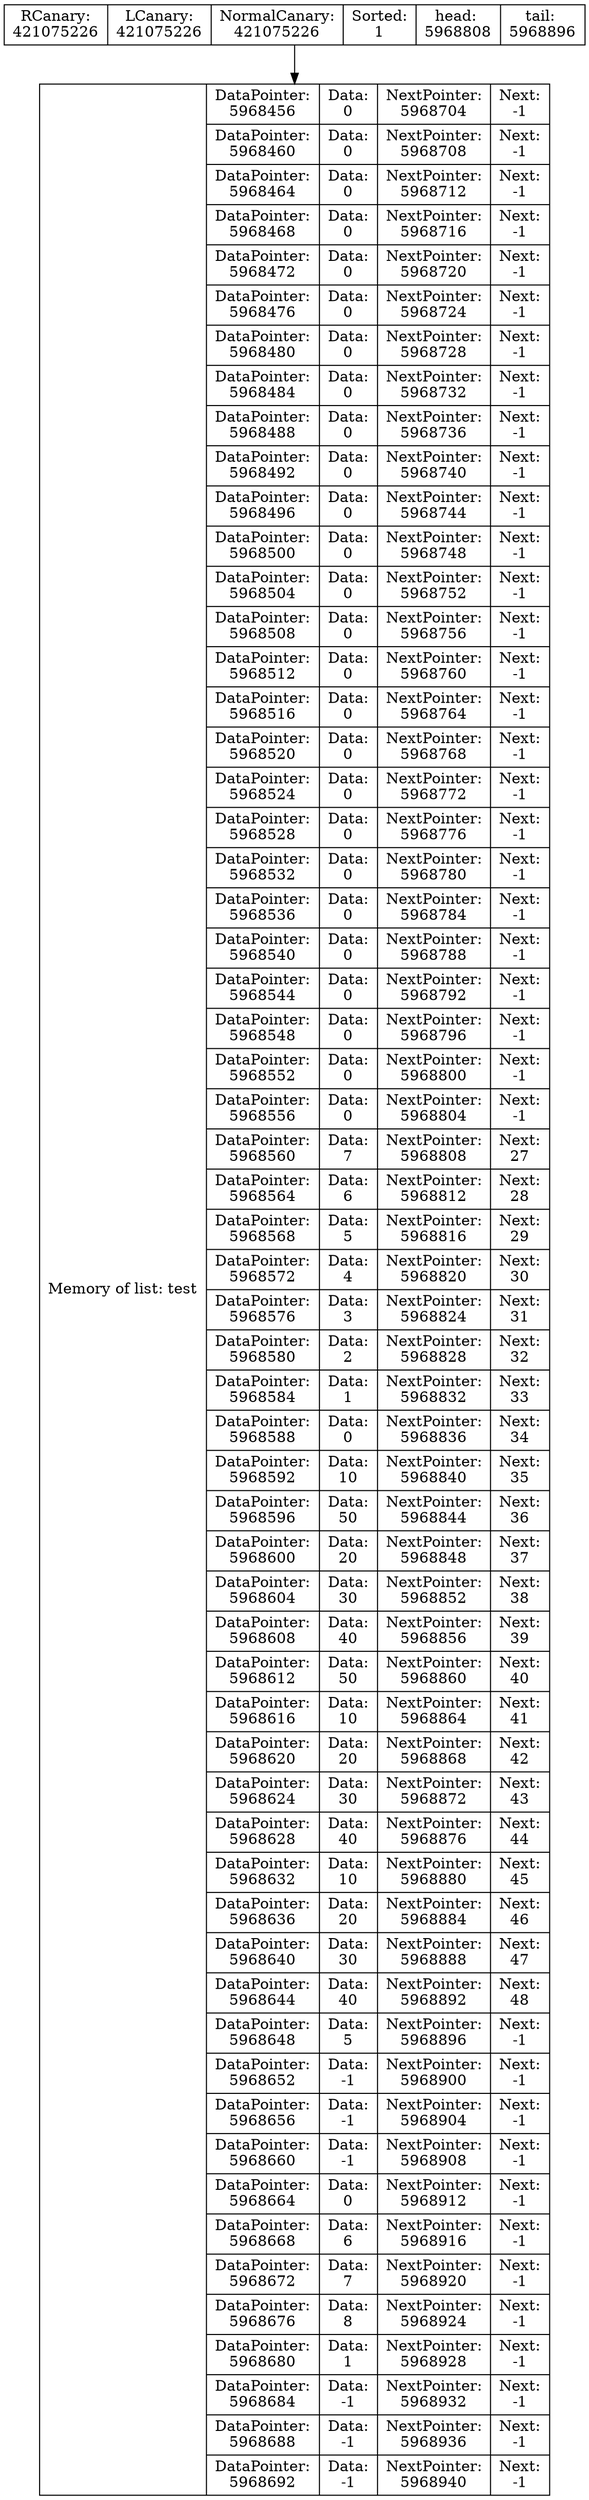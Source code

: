 digraph G{
data [shape=record,label="{Memory of list: test} | {{DataPointer:\n5968456 | Data:\n0 | NextPointer:\n5968704 | Next:\n-1}
| {DataPointer:\n5968460 | Data:\n0 | NextPointer:\n5968708 | Next:\n-1}
| {DataPointer:\n5968464 | Data:\n0 | NextPointer:\n5968712 | Next:\n-1}
| {DataPointer:\n5968468 | Data:\n0 | NextPointer:\n5968716 | Next:\n-1}
| {DataPointer:\n5968472 | Data:\n0 | NextPointer:\n5968720 | Next:\n-1}
| {DataPointer:\n5968476 | Data:\n0 | NextPointer:\n5968724 | Next:\n-1}
| {DataPointer:\n5968480 | Data:\n0 | NextPointer:\n5968728 | Next:\n-1}
| {DataPointer:\n5968484 | Data:\n0 | NextPointer:\n5968732 | Next:\n-1}
| {DataPointer:\n5968488 | Data:\n0 | NextPointer:\n5968736 | Next:\n-1}
| {DataPointer:\n5968492 | Data:\n0 | NextPointer:\n5968740 | Next:\n-1}
| {DataPointer:\n5968496 | Data:\n0 | NextPointer:\n5968744 | Next:\n-1}
| {DataPointer:\n5968500 | Data:\n0 | NextPointer:\n5968748 | Next:\n-1}
| {DataPointer:\n5968504 | Data:\n0 | NextPointer:\n5968752 | Next:\n-1}
| {DataPointer:\n5968508 | Data:\n0 | NextPointer:\n5968756 | Next:\n-1}
| {DataPointer:\n5968512 | Data:\n0 | NextPointer:\n5968760 | Next:\n-1}
| {DataPointer:\n5968516 | Data:\n0 | NextPointer:\n5968764 | Next:\n-1}
| {DataPointer:\n5968520 | Data:\n0 | NextPointer:\n5968768 | Next:\n-1}
| {DataPointer:\n5968524 | Data:\n0 | NextPointer:\n5968772 | Next:\n-1}
| {DataPointer:\n5968528 | Data:\n0 | NextPointer:\n5968776 | Next:\n-1}
| {DataPointer:\n5968532 | Data:\n0 | NextPointer:\n5968780 | Next:\n-1}
| {DataPointer:\n5968536 | Data:\n0 | NextPointer:\n5968784 | Next:\n-1}
| {DataPointer:\n5968540 | Data:\n0 | NextPointer:\n5968788 | Next:\n-1}
| {DataPointer:\n5968544 | Data:\n0 | NextPointer:\n5968792 | Next:\n-1}
| {DataPointer:\n5968548 | Data:\n0 | NextPointer:\n5968796 | Next:\n-1}
| {DataPointer:\n5968552 | Data:\n0 | NextPointer:\n5968800 | Next:\n-1}
| {DataPointer:\n5968556 | Data:\n0 | NextPointer:\n5968804 | Next:\n-1}
| {DataPointer:\n5968560 | Data:\n7 | NextPointer:\n5968808 | Next:\n27}
| {DataPointer:\n5968564 | Data:\n6 | NextPointer:\n5968812 | Next:\n28}
| {DataPointer:\n5968568 | Data:\n5 | NextPointer:\n5968816 | Next:\n29}
| {DataPointer:\n5968572 | Data:\n4 | NextPointer:\n5968820 | Next:\n30}
| {DataPointer:\n5968576 | Data:\n3 | NextPointer:\n5968824 | Next:\n31}
| {DataPointer:\n5968580 | Data:\n2 | NextPointer:\n5968828 | Next:\n32}
| {DataPointer:\n5968584 | Data:\n1 | NextPointer:\n5968832 | Next:\n33}
| {DataPointer:\n5968588 | Data:\n0 | NextPointer:\n5968836 | Next:\n34}
| {DataPointer:\n5968592 | Data:\n10 | NextPointer:\n5968840 | Next:\n35}
| {DataPointer:\n5968596 | Data:\n50 | NextPointer:\n5968844 | Next:\n36}
| {DataPointer:\n5968600 | Data:\n20 | NextPointer:\n5968848 | Next:\n37}
| {DataPointer:\n5968604 | Data:\n30 | NextPointer:\n5968852 | Next:\n38}
| {DataPointer:\n5968608 | Data:\n40 | NextPointer:\n5968856 | Next:\n39}
| {DataPointer:\n5968612 | Data:\n50 | NextPointer:\n5968860 | Next:\n40}
| {DataPointer:\n5968616 | Data:\n10 | NextPointer:\n5968864 | Next:\n41}
| {DataPointer:\n5968620 | Data:\n20 | NextPointer:\n5968868 | Next:\n42}
| {DataPointer:\n5968624 | Data:\n30 | NextPointer:\n5968872 | Next:\n43}
| {DataPointer:\n5968628 | Data:\n40 | NextPointer:\n5968876 | Next:\n44}
| {DataPointer:\n5968632 | Data:\n10 | NextPointer:\n5968880 | Next:\n45}
| {DataPointer:\n5968636 | Data:\n20 | NextPointer:\n5968884 | Next:\n46}
| {DataPointer:\n5968640 | Data:\n30 | NextPointer:\n5968888 | Next:\n47}
| {DataPointer:\n5968644 | Data:\n40 | NextPointer:\n5968892 | Next:\n48}
| {DataPointer:\n5968648 | Data:\n5 | NextPointer:\n5968896 | Next:\n-1}
| {DataPointer:\n5968652 | Data:\n-1 | NextPointer:\n5968900 | Next:\n-1}
| {DataPointer:\n5968656 | Data:\n-1 | NextPointer:\n5968904 | Next:\n-1}
| {DataPointer:\n5968660 | Data:\n-1 | NextPointer:\n5968908 | Next:\n-1}
| {DataPointer:\n5968664 | Data:\n0 | NextPointer:\n5968912 | Next:\n-1}
| {DataPointer:\n5968668 | Data:\n6 | NextPointer:\n5968916 | Next:\n-1}
| {DataPointer:\n5968672 | Data:\n7 | NextPointer:\n5968920 | Next:\n-1}
| {DataPointer:\n5968676 | Data:\n8 | NextPointer:\n5968924 | Next:\n-1}
| {DataPointer:\n5968680 | Data:\n1 | NextPointer:\n5968928 | Next:\n-1}
| {DataPointer:\n5968684 | Data:\n-1 | NextPointer:\n5968932 | Next:\n-1}
| {DataPointer:\n5968688 | Data:\n-1 | NextPointer:\n5968936 | Next:\n-1}
| {DataPointer:\n5968692 | Data:\n-1 | NextPointer:\n5968940 | Next:\n-1}
}"];
Shild [shape=record,label=" RCanary:\n421075226 | LCanary:\n421075226  | NormalCanary:\n421075226 | Sorted:\n1 | head: \n5968808 | tail: \n5968896 "];
Shild->data
}
